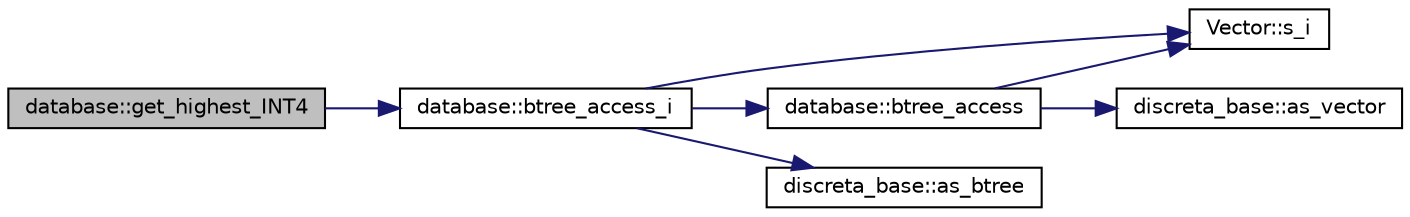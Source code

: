 digraph "database::get_highest_INT4"
{
  edge [fontname="Helvetica",fontsize="10",labelfontname="Helvetica",labelfontsize="10"];
  node [fontname="Helvetica",fontsize="10",shape=record];
  rankdir="LR";
  Node2030 [label="database::get_highest_INT4",height=0.2,width=0.4,color="black", fillcolor="grey75", style="filled", fontcolor="black"];
  Node2030 -> Node2031 [color="midnightblue",fontsize="10",style="solid",fontname="Helvetica"];
  Node2031 [label="database::btree_access_i",height=0.2,width=0.4,color="black", fillcolor="white", style="filled",URL="$db/d72/classdatabase.html#a215047d1b32b8bd54f91a7bdca168eee"];
  Node2031 -> Node2032 [color="midnightblue",fontsize="10",style="solid",fontname="Helvetica"];
  Node2032 [label="database::btree_access",height=0.2,width=0.4,color="black", fillcolor="white", style="filled",URL="$db/d72/classdatabase.html#a30109ba5488b06111439f887fc1ac499"];
  Node2032 -> Node2033 [color="midnightblue",fontsize="10",style="solid",fontname="Helvetica"];
  Node2033 [label="Vector::s_i",height=0.2,width=0.4,color="black", fillcolor="white", style="filled",URL="$d5/db2/class_vector.html#a1c4fe1752523df8119f70dd550244871"];
  Node2032 -> Node2034 [color="midnightblue",fontsize="10",style="solid",fontname="Helvetica"];
  Node2034 [label="discreta_base::as_vector",height=0.2,width=0.4,color="black", fillcolor="white", style="filled",URL="$d7/d71/classdiscreta__base.html#a7bdd6cae39c380b128ee9e17e42cf020"];
  Node2031 -> Node2033 [color="midnightblue",fontsize="10",style="solid",fontname="Helvetica"];
  Node2031 -> Node2035 [color="midnightblue",fontsize="10",style="solid",fontname="Helvetica"];
  Node2035 [label="discreta_base::as_btree",height=0.2,width=0.4,color="black", fillcolor="white", style="filled",URL="$d7/d71/classdiscreta__base.html#a78e76674cef2ec113c17989c11288778"];
}
